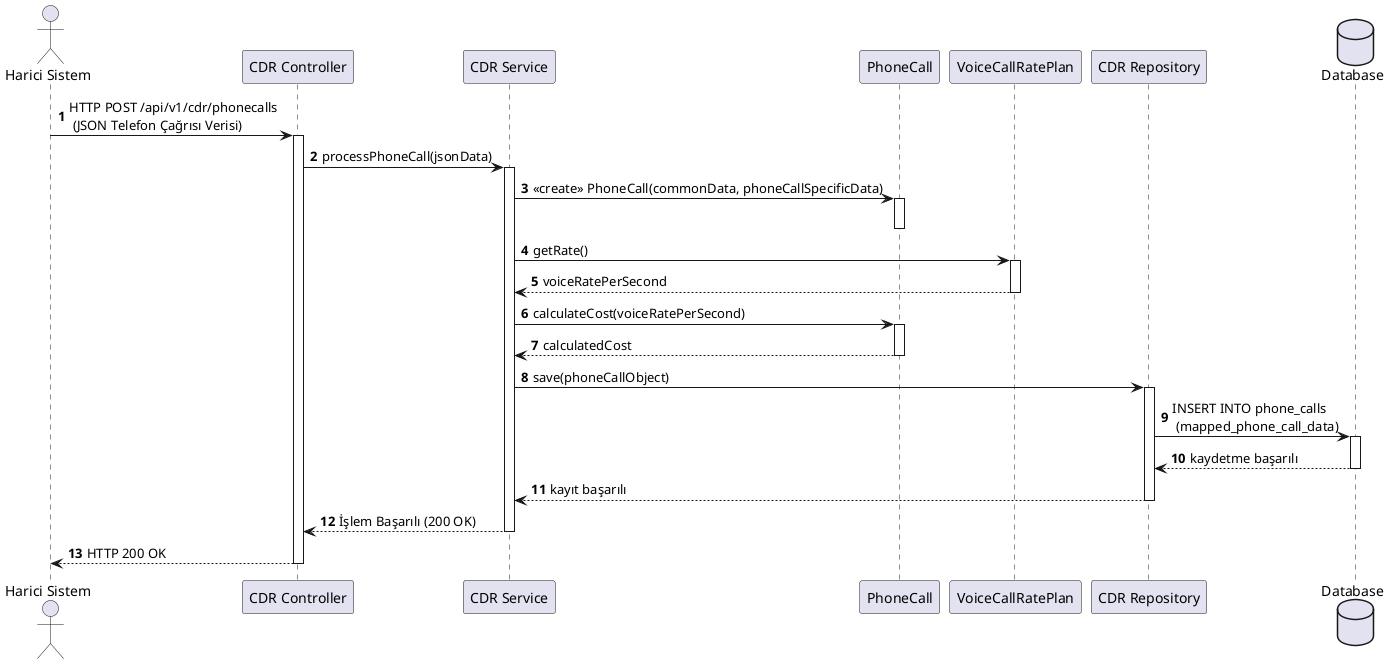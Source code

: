 @startuml PhoneCallProcessing
autonumber
actor "Harici Sistem" as ExternalSystem
participant "CDR Controller" as Controller
participant "CDR Service" as Service
participant "PhoneCall" as PhoneCallObject
participant "VoiceCallRatePlan" as VoiceRate
participant "CDR Repository" as Repository
database "Database" as DB

ExternalSystem -> Controller : HTTP POST /api/v1/cdr/phonecalls \n (JSON Telefon Çağrısı Verisi)
activate Controller

Controller -> Service : processPhoneCall(jsonData)
activate Service

    Service -> PhoneCallObject : <<create>> PhoneCall(commonData, phoneCallSpecificData)
    activate PhoneCallObject
    deactivate PhoneCallObject

    Service -> VoiceRate : getRate()
    activate VoiceRate
    VoiceRate --> Service : voiceRatePerSecond
    deactivate VoiceRate
    Service -> PhoneCallObject : calculateCost(voiceRatePerSecond)
    activate PhoneCallObject
    PhoneCallObject --> Service : calculatedCost
    deactivate PhoneCallObject

    Service -> Repository : save(phoneCallObject)
    activate Repository

        Repository -> DB : INSERT INTO phone_calls \n (mapped_phone_call_data)
        activate DB
        DB --> Repository : kaydetme başarılı
        deactivate DB

    Repository --> Service : kayıt başarılı
    deactivate Repository

Service --> Controller : İşlem Başarılı (200 OK)
deactivate Service

Controller --> ExternalSystem : HTTP 200 OK
deactivate Controller

@enduml